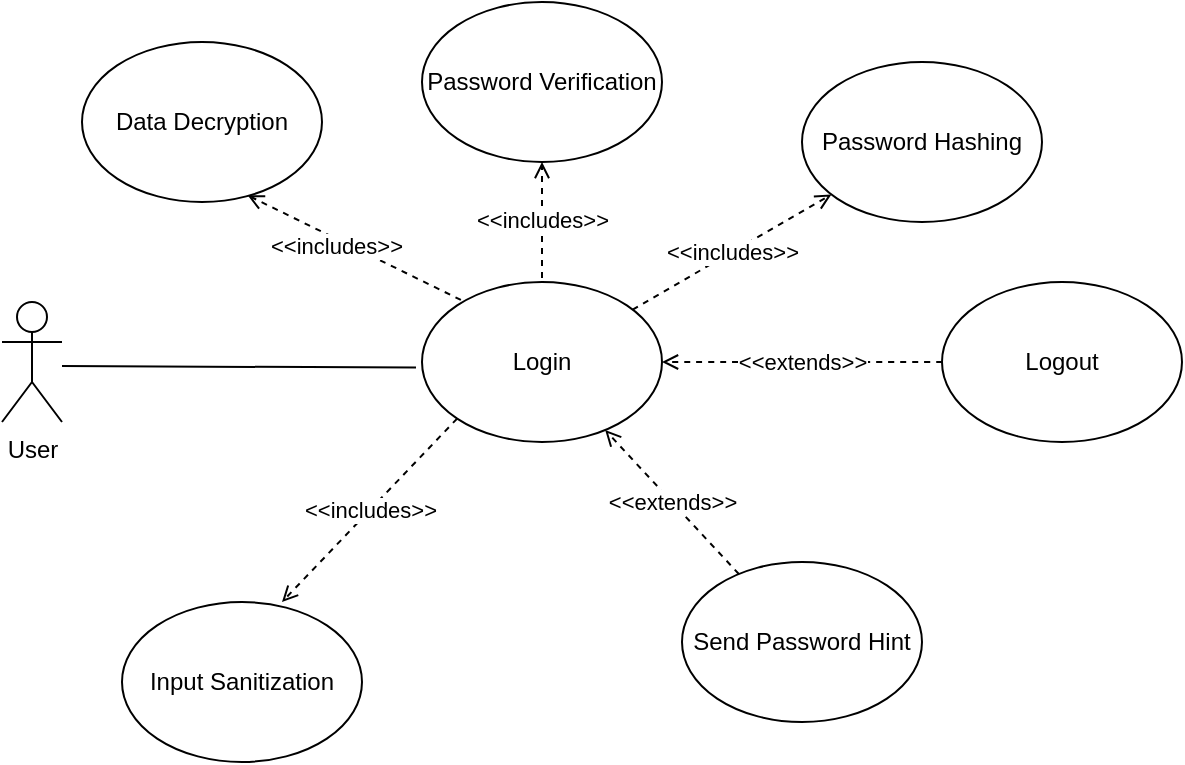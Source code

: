 <mxfile version="15.2.9" type="device"><diagram id="7q6WzZqFf9v9yzIv_zda" name="Use case"><mxGraphModel dx="1178" dy="454" grid="1" gridSize="10" guides="1" tooltips="1" connect="1" arrows="1" fold="1" page="1" pageScale="1" pageWidth="850" pageHeight="1100" math="0" shadow="0"><root><mxCell id="0"/><mxCell id="1" parent="0"/><mxCell id="SSoZlEEdxV4zL4xD8buy-2" value="User" style="shape=umlActor;verticalLabelPosition=bottom;verticalAlign=top;html=1;outlineConnect=0;fillColor=#FFFFFF;" parent="1" vertex="1"><mxGeometry x="80" y="180" width="30" height="60" as="geometry"/></mxCell><mxCell id="SSoZlEEdxV4zL4xD8buy-3" value="" style="endArrow=none;html=1;entryX=-0.025;entryY=0.535;entryDx=0;entryDy=0;entryPerimeter=0;" parent="1" edge="1" target="SSoZlEEdxV4zL4xD8buy-4"><mxGeometry width="50" height="50" relative="1" as="geometry"><mxPoint x="110" y="212" as="sourcePoint"/><mxPoint x="200" y="212" as="targetPoint"/></mxGeometry></mxCell><mxCell id="okeo2Aa4OqrN3XAgRoa3-2" value="&amp;lt;&amp;lt;includes&amp;gt;&amp;gt;" style="rounded=1;orthogonalLoop=1;jettySize=auto;html=1;dashed=1;strokeWidth=1;endFill=0;endArrow=open;" parent="1" source="SSoZlEEdxV4zL4xD8buy-4" target="okeo2Aa4OqrN3XAgRoa3-1" edge="1"><mxGeometry relative="1" as="geometry"/></mxCell><mxCell id="SSoZlEEdxV4zL4xD8buy-4" value="Login" style="ellipse;whiteSpace=wrap;html=1;fillColor=#FFFFFF;" parent="1" vertex="1"><mxGeometry x="290" y="170" width="120" height="80" as="geometry"/></mxCell><mxCell id="SSoZlEEdxV4zL4xD8buy-5" value="Input Sanitization" style="ellipse;whiteSpace=wrap;html=1;fillColor=#FFFFFF;" parent="1" vertex="1"><mxGeometry x="140" y="330" width="120" height="80" as="geometry"/></mxCell><mxCell id="SSoZlEEdxV4zL4xD8buy-10" value="&amp;lt;&amp;lt;includes&amp;gt;&amp;gt;" style="endArrow=open;dashed=1;html=1;endFill=0;strokeWidth=1;exitX=0;exitY=1;exitDx=0;exitDy=0;" parent="1" source="SSoZlEEdxV4zL4xD8buy-4" edge="1"><mxGeometry width="50" height="50" relative="1" as="geometry"><mxPoint x="180" y="340" as="sourcePoint"/><mxPoint x="220" y="330" as="targetPoint"/></mxGeometry></mxCell><mxCell id="okeo2Aa4OqrN3XAgRoa3-1" value="Password Hashing" style="ellipse;whiteSpace=wrap;html=1;" parent="1" vertex="1"><mxGeometry x="480" y="60" width="120" height="80" as="geometry"/></mxCell><mxCell id="ioDEnefXgmzgS2o08ce0-1" value="&amp;lt;&amp;lt;extends&amp;gt;&amp;gt;" style="edgeStyle=orthogonalEdgeStyle;rounded=1;orthogonalLoop=1;jettySize=auto;html=1;dashed=1;strokeWidth=1;endFill=0;endArrow=open;curved=1;exitX=0;exitY=0.5;exitDx=0;exitDy=0;entryX=1;entryY=0.5;entryDx=0;entryDy=0;" edge="1" parent="1" source="ioDEnefXgmzgS2o08ce0-2" target="SSoZlEEdxV4zL4xD8buy-4"><mxGeometry relative="1" as="geometry"><mxPoint x="480" y="240" as="sourcePoint"/><mxPoint x="440" y="180" as="targetPoint"/></mxGeometry></mxCell><mxCell id="ioDEnefXgmzgS2o08ce0-2" value="Logout" style="ellipse;whiteSpace=wrap;html=1;" vertex="1" parent="1"><mxGeometry x="550" y="170" width="120" height="80" as="geometry"/></mxCell><mxCell id="ioDEnefXgmzgS2o08ce0-4" value="Data Decryption" style="ellipse;whiteSpace=wrap;html=1;" vertex="1" parent="1"><mxGeometry x="120" y="50" width="120" height="80" as="geometry"/></mxCell><mxCell id="ioDEnefXgmzgS2o08ce0-5" value="&amp;lt;&amp;lt;includes&amp;gt;&amp;gt;" style="rounded=1;orthogonalLoop=1;jettySize=auto;html=1;entryX=0.69;entryY=0.958;entryDx=0;entryDy=0;dashed=1;strokeWidth=1;endFill=0;endArrow=open;exitX=0.162;exitY=0.112;exitDx=0;exitDy=0;exitPerimeter=0;entryPerimeter=0;" edge="1" parent="1" source="SSoZlEEdxV4zL4xD8buy-4" target="ioDEnefXgmzgS2o08ce0-4"><mxGeometry x="0.149" y="3" relative="1" as="geometry"><mxPoint x="250" y="170" as="sourcePoint"/><mxPoint x="300" y="90" as="targetPoint"/><mxPoint as="offset"/></mxGeometry></mxCell><mxCell id="ioDEnefXgmzgS2o08ce0-6" value="Send Password Hint" style="ellipse;whiteSpace=wrap;html=1;" vertex="1" parent="1"><mxGeometry x="420" y="310" width="120" height="80" as="geometry"/></mxCell><mxCell id="ioDEnefXgmzgS2o08ce0-7" value="&amp;lt;&amp;lt;extends&amp;gt;&amp;gt;" style="rounded=1;orthogonalLoop=1;jettySize=auto;html=1;dashed=1;strokeWidth=1;endFill=0;endArrow=open;" edge="1" parent="1" source="ioDEnefXgmzgS2o08ce0-6" target="SSoZlEEdxV4zL4xD8buy-4"><mxGeometry relative="1" as="geometry"><mxPoint x="420" y="220" as="sourcePoint"/><mxPoint x="510" y="270" as="targetPoint"/></mxGeometry></mxCell><mxCell id="ioDEnefXgmzgS2o08ce0-8" value="Password Verification" style="ellipse;whiteSpace=wrap;html=1;" vertex="1" parent="1"><mxGeometry x="290" y="30" width="120" height="80" as="geometry"/></mxCell><mxCell id="ioDEnefXgmzgS2o08ce0-9" value="&amp;lt;&amp;lt;includes&amp;gt;&amp;gt;" style="rounded=1;orthogonalLoop=1;jettySize=auto;html=1;dashed=1;strokeWidth=1;endFill=0;endArrow=open;entryX=0.5;entryY=1;entryDx=0;entryDy=0;" edge="1" parent="1" target="ioDEnefXgmzgS2o08ce0-8"><mxGeometry relative="1" as="geometry"><mxPoint x="350" y="168" as="sourcePoint"/><mxPoint x="439.348" y="109.997" as="targetPoint"/></mxGeometry></mxCell></root></mxGraphModel></diagram></mxfile>